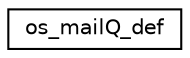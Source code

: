 digraph "Graphical Class Hierarchy"
{
 // LATEX_PDF_SIZE
  edge [fontname="Helvetica",fontsize="10",labelfontname="Helvetica",labelfontsize="10"];
  node [fontname="Helvetica",fontsize="10",shape=record];
  rankdir="LR";
  Node0 [label="os_mailQ_def",height=0.2,width=0.4,color="black", fillcolor="white", style="filled",URL="$structos__mail_q__def.html",tooltip=" "];
}
